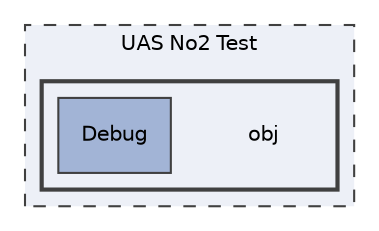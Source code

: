 digraph "UAS No2 Test/obj"
{
 // LATEX_PDF_SIZE
  edge [fontname="Helvetica",fontsize="10",labelfontname="Helvetica",labelfontsize="10"];
  node [fontname="Helvetica",fontsize="10",shape=record];
  compound=true
  subgraph clusterdir_2c01921cef9afebcdc5c5ad3efcff92b {
    graph [ bgcolor="#edf0f7", pencolor="grey25", style="filled,dashed,", label="UAS No2 Test", fontname="Helvetica", fontsize="10", URL="dir_2c01921cef9afebcdc5c5ad3efcff92b.html"]
  subgraph clusterdir_9ca6a66dcb1d317bdff7b95c7043a48f {
    graph [ bgcolor="#edf0f7", pencolor="grey25", style="filled,bold,", label="", fontname="Helvetica", fontsize="10", URL="dir_9ca6a66dcb1d317bdff7b95c7043a48f.html"]
    dir_9ca6a66dcb1d317bdff7b95c7043a48f [shape=plaintext, label="obj"];
  dir_880aaff600cc06c934acd25c662dbb72 [shape=box, label="Debug", style="filled,", fillcolor="#a2b4d6", color="grey25", URL="dir_880aaff600cc06c934acd25c662dbb72.html"];
  }
  }
}
